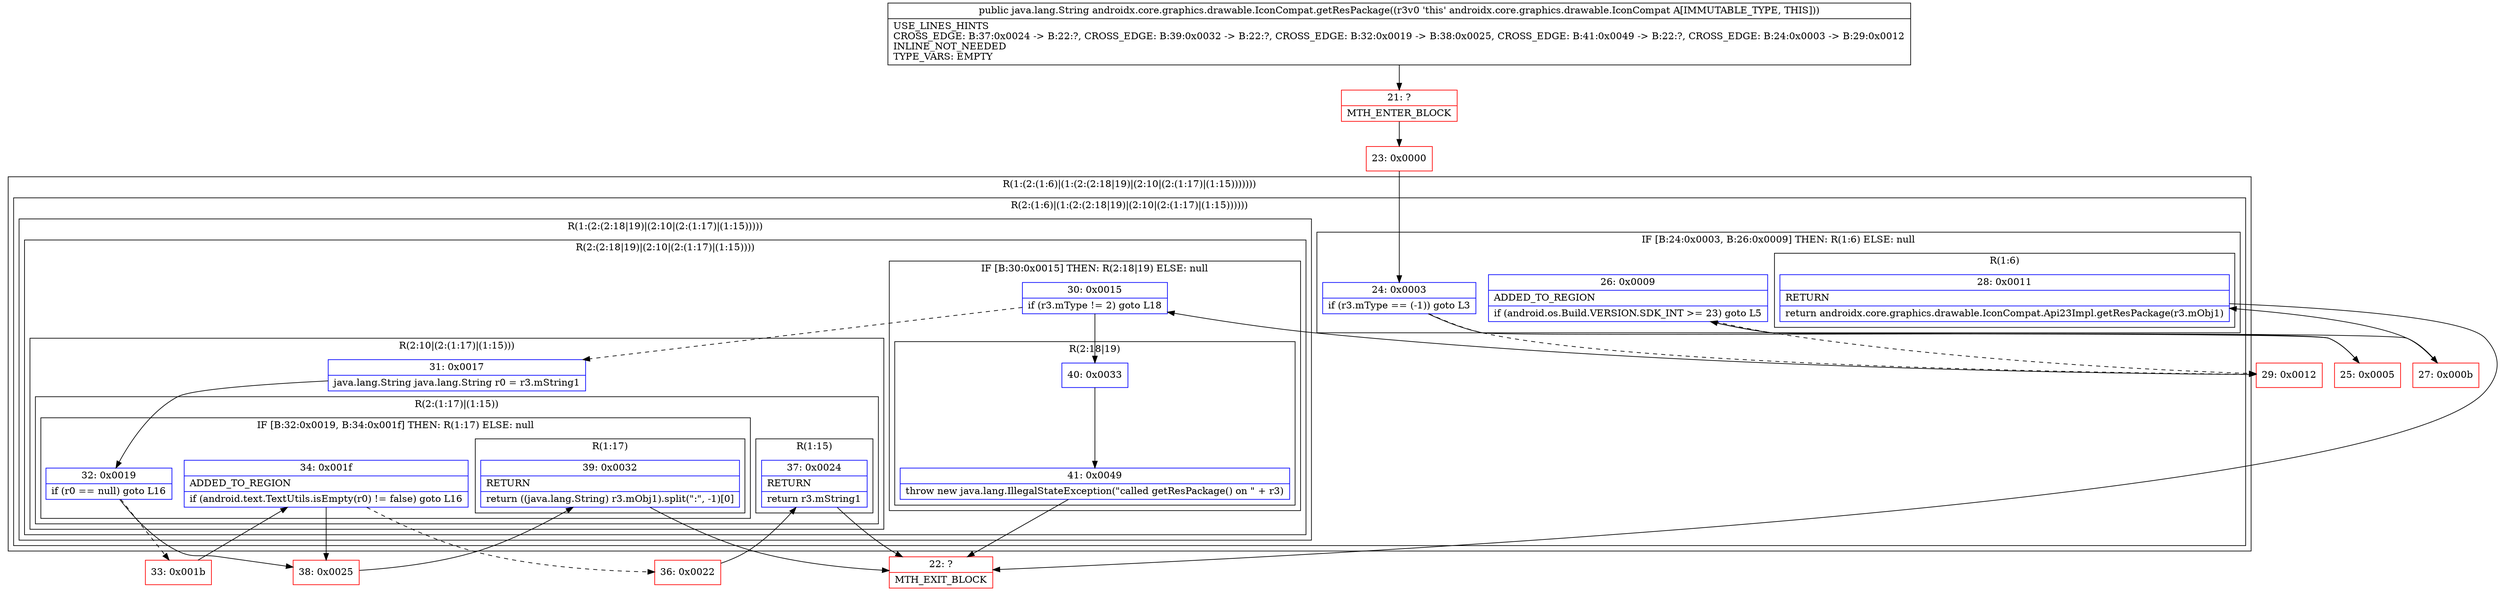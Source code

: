 digraph "CFG forandroidx.core.graphics.drawable.IconCompat.getResPackage()Ljava\/lang\/String;" {
subgraph cluster_Region_1653764392 {
label = "R(1:(2:(1:6)|(1:(2:(2:18|19)|(2:10|(2:(1:17)|(1:15)))))))";
node [shape=record,color=blue];
subgraph cluster_Region_126801392 {
label = "R(2:(1:6)|(1:(2:(2:18|19)|(2:10|(2:(1:17)|(1:15))))))";
node [shape=record,color=blue];
subgraph cluster_IfRegion_586887409 {
label = "IF [B:24:0x0003, B:26:0x0009] THEN: R(1:6) ELSE: null";
node [shape=record,color=blue];
Node_24 [shape=record,label="{24\:\ 0x0003|if (r3.mType == (\-1)) goto L3\l}"];
Node_26 [shape=record,label="{26\:\ 0x0009|ADDED_TO_REGION\l|if (android.os.Build.VERSION.SDK_INT \>= 23) goto L5\l}"];
subgraph cluster_Region_679468217 {
label = "R(1:6)";
node [shape=record,color=blue];
Node_28 [shape=record,label="{28\:\ 0x0011|RETURN\l|return androidx.core.graphics.drawable.IconCompat.Api23Impl.getResPackage(r3.mObj1)\l}"];
}
}
subgraph cluster_Region_1502995375 {
label = "R(1:(2:(2:18|19)|(2:10|(2:(1:17)|(1:15)))))";
node [shape=record,color=blue];
subgraph cluster_Region_675650616 {
label = "R(2:(2:18|19)|(2:10|(2:(1:17)|(1:15))))";
node [shape=record,color=blue];
subgraph cluster_IfRegion_1396854137 {
label = "IF [B:30:0x0015] THEN: R(2:18|19) ELSE: null";
node [shape=record,color=blue];
Node_30 [shape=record,label="{30\:\ 0x0015|if (r3.mType != 2) goto L18\l}"];
subgraph cluster_Region_93247932 {
label = "R(2:18|19)";
node [shape=record,color=blue];
Node_40 [shape=record,label="{40\:\ 0x0033}"];
Node_41 [shape=record,label="{41\:\ 0x0049|throw new java.lang.IllegalStateException(\"called getResPackage() on \" + r3)\l}"];
}
}
subgraph cluster_Region_483409004 {
label = "R(2:10|(2:(1:17)|(1:15)))";
node [shape=record,color=blue];
Node_31 [shape=record,label="{31\:\ 0x0017|java.lang.String java.lang.String r0 = r3.mString1\l}"];
subgraph cluster_Region_1945164345 {
label = "R(2:(1:17)|(1:15))";
node [shape=record,color=blue];
subgraph cluster_IfRegion_2131559094 {
label = "IF [B:32:0x0019, B:34:0x001f] THEN: R(1:17) ELSE: null";
node [shape=record,color=blue];
Node_32 [shape=record,label="{32\:\ 0x0019|if (r0 == null) goto L16\l}"];
Node_34 [shape=record,label="{34\:\ 0x001f|ADDED_TO_REGION\l|if (android.text.TextUtils.isEmpty(r0) != false) goto L16\l}"];
subgraph cluster_Region_2010131491 {
label = "R(1:17)";
node [shape=record,color=blue];
Node_39 [shape=record,label="{39\:\ 0x0032|RETURN\l|return ((java.lang.String) r3.mObj1).split(\":\", \-1)[0]\l}"];
}
}
subgraph cluster_Region_909680165 {
label = "R(1:15)";
node [shape=record,color=blue];
Node_37 [shape=record,label="{37\:\ 0x0024|RETURN\l|return r3.mString1\l}"];
}
}
}
}
}
}
}
Node_21 [shape=record,color=red,label="{21\:\ ?|MTH_ENTER_BLOCK\l}"];
Node_23 [shape=record,color=red,label="{23\:\ 0x0000}"];
Node_25 [shape=record,color=red,label="{25\:\ 0x0005}"];
Node_27 [shape=record,color=red,label="{27\:\ 0x000b}"];
Node_22 [shape=record,color=red,label="{22\:\ ?|MTH_EXIT_BLOCK\l}"];
Node_29 [shape=record,color=red,label="{29\:\ 0x0012}"];
Node_33 [shape=record,color=red,label="{33\:\ 0x001b}"];
Node_36 [shape=record,color=red,label="{36\:\ 0x0022}"];
Node_38 [shape=record,color=red,label="{38\:\ 0x0025}"];
MethodNode[shape=record,label="{public java.lang.String androidx.core.graphics.drawable.IconCompat.getResPackage((r3v0 'this' androidx.core.graphics.drawable.IconCompat A[IMMUTABLE_TYPE, THIS]))  | USE_LINES_HINTS\lCROSS_EDGE: B:37:0x0024 \-\> B:22:?, CROSS_EDGE: B:39:0x0032 \-\> B:22:?, CROSS_EDGE: B:32:0x0019 \-\> B:38:0x0025, CROSS_EDGE: B:41:0x0049 \-\> B:22:?, CROSS_EDGE: B:24:0x0003 \-\> B:29:0x0012\lINLINE_NOT_NEEDED\lTYPE_VARS: EMPTY\l}"];
MethodNode -> Node_21;Node_24 -> Node_25;
Node_24 -> Node_29[style=dashed];
Node_26 -> Node_27;
Node_26 -> Node_29[style=dashed];
Node_28 -> Node_22;
Node_30 -> Node_31[style=dashed];
Node_30 -> Node_40;
Node_40 -> Node_41;
Node_41 -> Node_22;
Node_31 -> Node_32;
Node_32 -> Node_33[style=dashed];
Node_32 -> Node_38;
Node_34 -> Node_36[style=dashed];
Node_34 -> Node_38;
Node_39 -> Node_22;
Node_37 -> Node_22;
Node_21 -> Node_23;
Node_23 -> Node_24;
Node_25 -> Node_26;
Node_27 -> Node_28;
Node_29 -> Node_30;
Node_33 -> Node_34;
Node_36 -> Node_37;
Node_38 -> Node_39;
}

